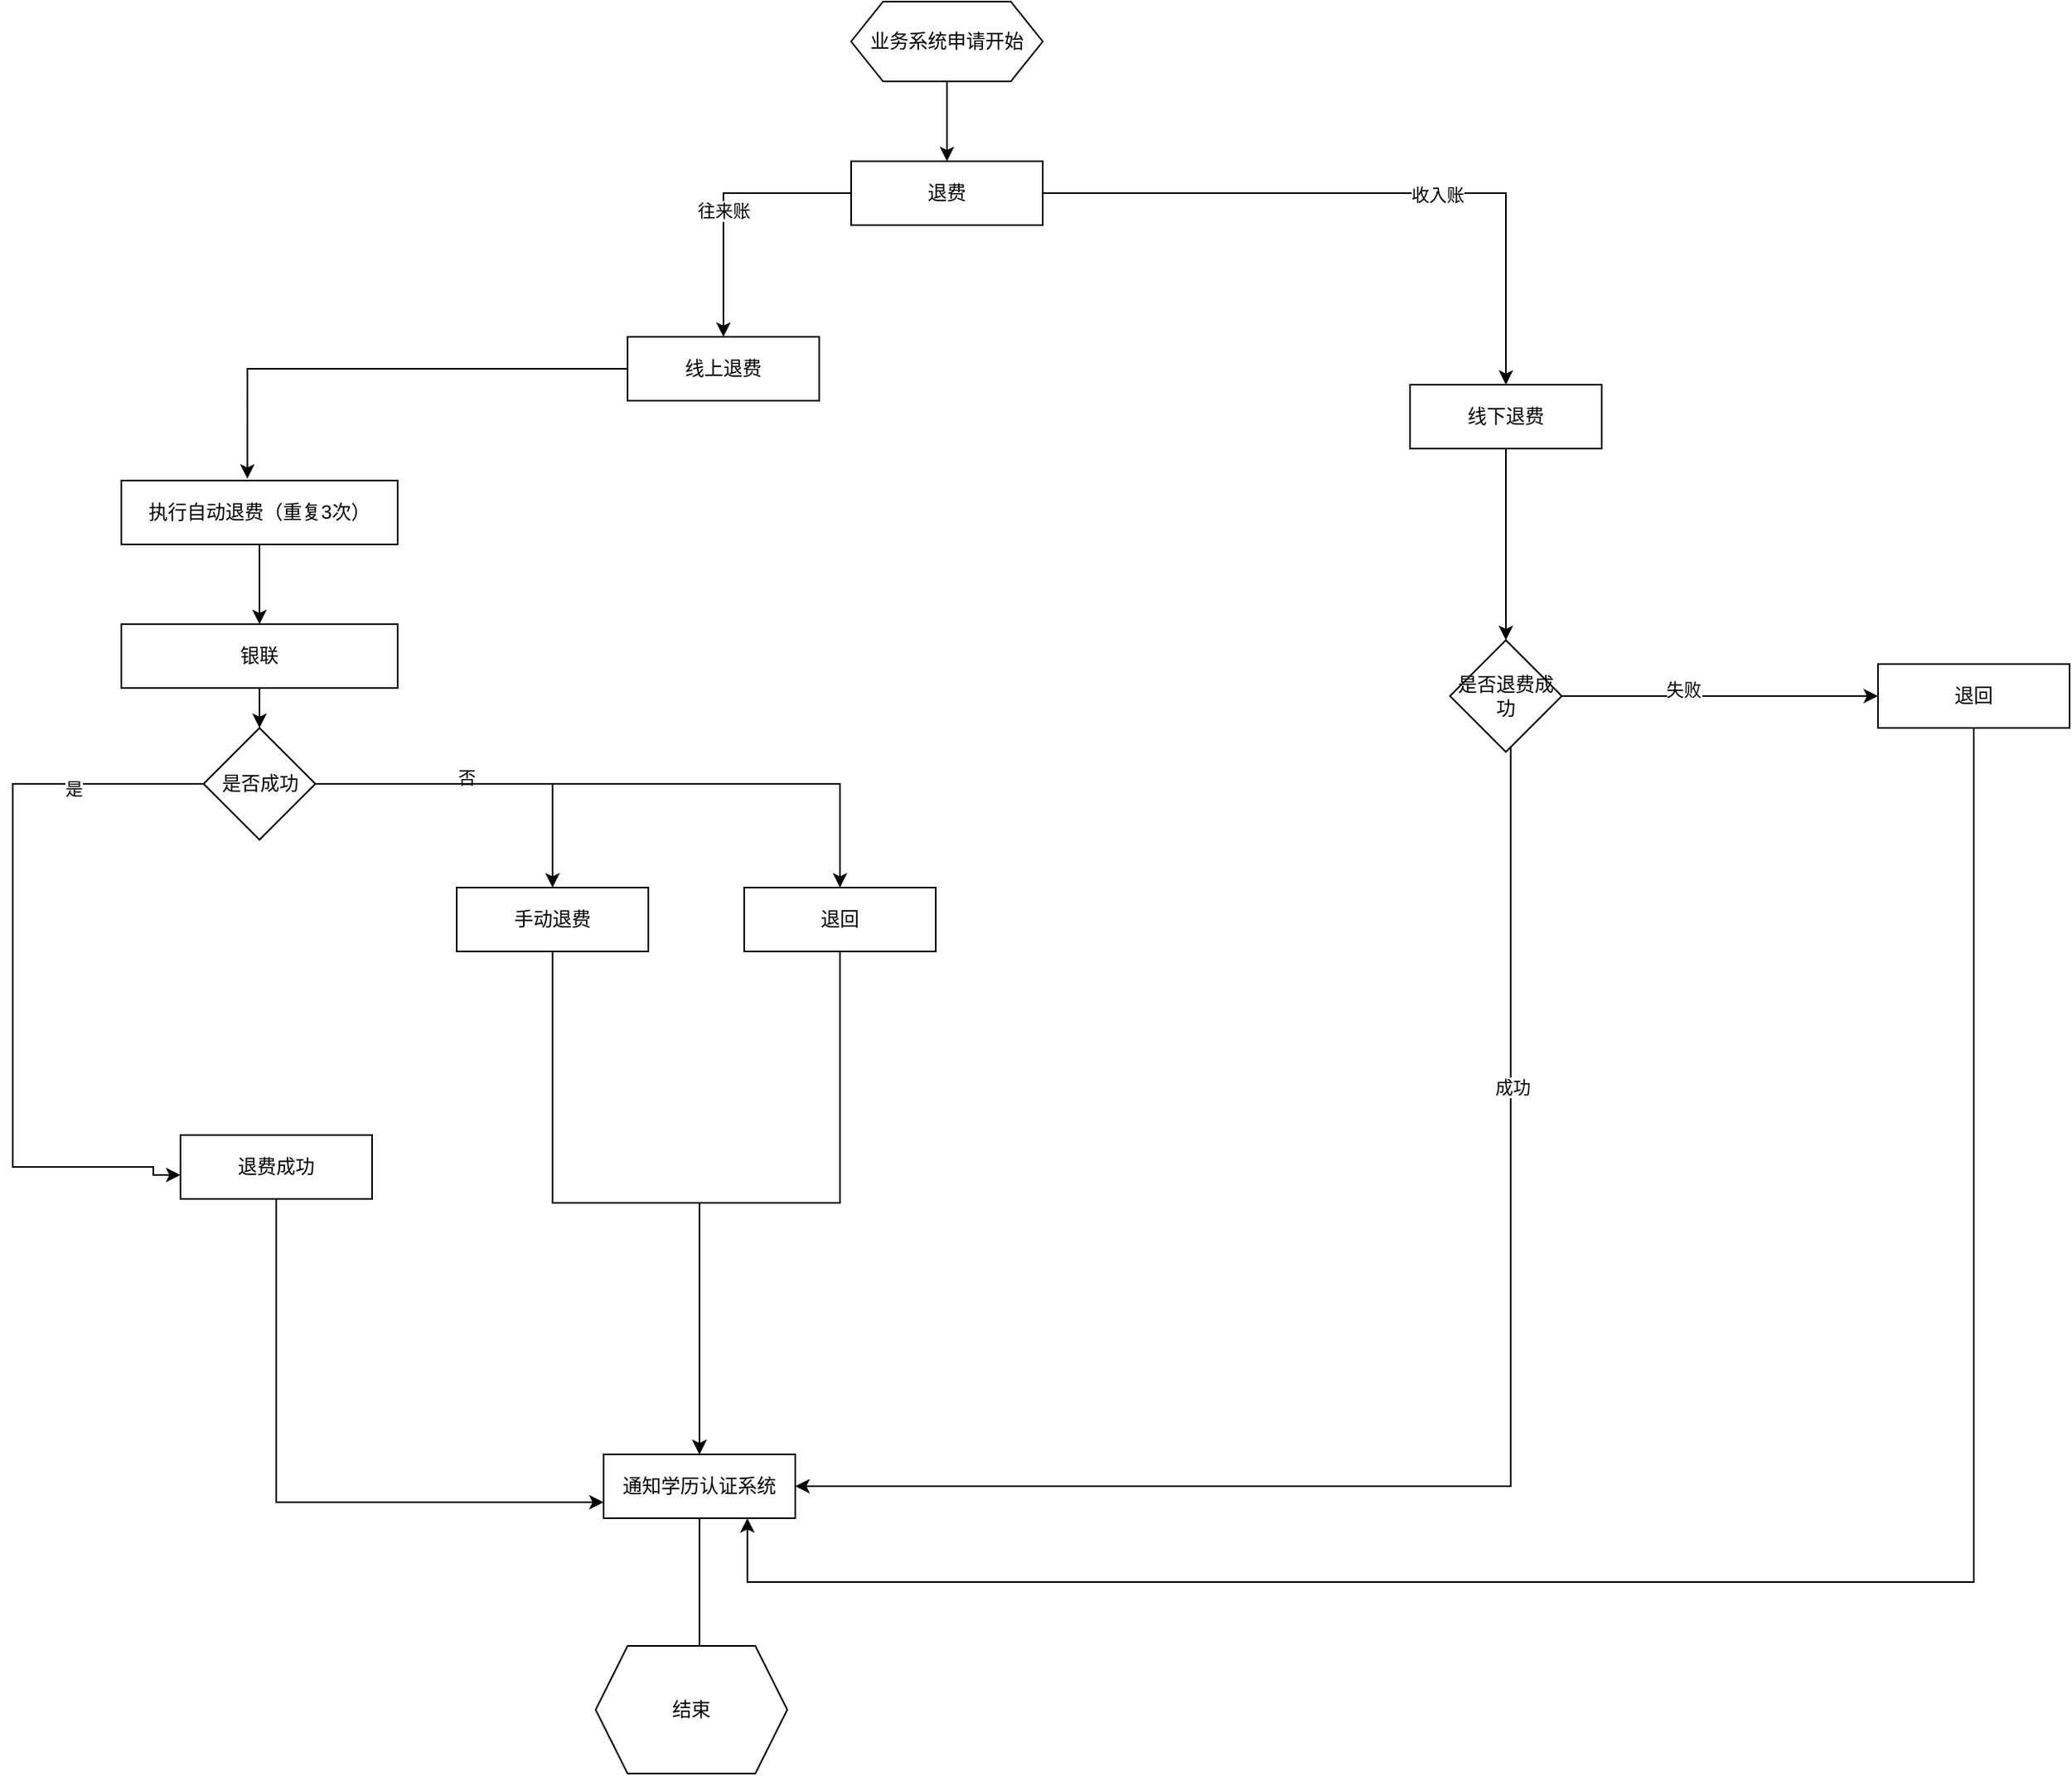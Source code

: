 <mxfile version="24.2.3" type="github">
  <diagram name="第 1 页" id="kgs5A8uM3iJwmW8YWe8u">
    <mxGraphModel dx="2022" dy="622" grid="1" gridSize="10" guides="1" tooltips="1" connect="1" arrows="1" fold="1" page="1" pageScale="1" pageWidth="827" pageHeight="1169" math="0" shadow="0">
      <root>
        <mxCell id="0" />
        <mxCell id="1" parent="0" />
        <mxCell id="ObiqUTKcGc6syNEk9Sbg-12" style="edgeStyle=orthogonalEdgeStyle;rounded=0;orthogonalLoop=1;jettySize=auto;html=1;" edge="1" parent="1" source="ObiqUTKcGc6syNEk9Sbg-1" target="ObiqUTKcGc6syNEk9Sbg-2">
          <mxGeometry relative="1" as="geometry" />
        </mxCell>
        <mxCell id="ObiqUTKcGc6syNEk9Sbg-54" value="往来账" style="edgeLabel;html=1;align=center;verticalAlign=middle;resizable=0;points=[];" vertex="1" connectable="0" parent="ObiqUTKcGc6syNEk9Sbg-12">
          <mxGeometry x="0.065" relative="1" as="geometry">
            <mxPoint as="offset" />
          </mxGeometry>
        </mxCell>
        <mxCell id="ObiqUTKcGc6syNEk9Sbg-39" style="edgeStyle=orthogonalEdgeStyle;rounded=0;orthogonalLoop=1;jettySize=auto;html=1;" edge="1" parent="1" source="ObiqUTKcGc6syNEk9Sbg-1" target="ObiqUTKcGc6syNEk9Sbg-3">
          <mxGeometry relative="1" as="geometry" />
        </mxCell>
        <mxCell id="ObiqUTKcGc6syNEk9Sbg-53" value="收入账" style="edgeLabel;html=1;align=center;verticalAlign=middle;resizable=0;points=[];" vertex="1" connectable="0" parent="ObiqUTKcGc6syNEk9Sbg-39">
          <mxGeometry x="0.204" y="-1" relative="1" as="geometry">
            <mxPoint as="offset" />
          </mxGeometry>
        </mxCell>
        <mxCell id="ObiqUTKcGc6syNEk9Sbg-1" value="退费" style="rounded=0;whiteSpace=wrap;html=1;" vertex="1" parent="1">
          <mxGeometry x="316.99" y="130" width="120" height="40" as="geometry" />
        </mxCell>
        <mxCell id="ObiqUTKcGc6syNEk9Sbg-13" style="edgeStyle=orthogonalEdgeStyle;rounded=0;orthogonalLoop=1;jettySize=auto;html=1;entryX=0.456;entryY=-0.029;entryDx=0;entryDy=0;entryPerimeter=0;" edge="1" parent="1" source="ObiqUTKcGc6syNEk9Sbg-2" target="ObiqUTKcGc6syNEk9Sbg-5">
          <mxGeometry relative="1" as="geometry">
            <mxPoint x="236.99" y="330.0" as="targetPoint" />
          </mxGeometry>
        </mxCell>
        <mxCell id="ObiqUTKcGc6syNEk9Sbg-2" value="线上退费" style="rounded=0;whiteSpace=wrap;html=1;" vertex="1" parent="1">
          <mxGeometry x="176.99" y="240" width="120" height="40" as="geometry" />
        </mxCell>
        <mxCell id="ObiqUTKcGc6syNEk9Sbg-41" style="edgeStyle=orthogonalEdgeStyle;rounded=0;orthogonalLoop=1;jettySize=auto;html=1;entryX=0.5;entryY=0;entryDx=0;entryDy=0;" edge="1" parent="1" source="ObiqUTKcGc6syNEk9Sbg-3" target="ObiqUTKcGc6syNEk9Sbg-40">
          <mxGeometry relative="1" as="geometry" />
        </mxCell>
        <mxCell id="ObiqUTKcGc6syNEk9Sbg-3" value="线下退费" style="rounded=0;whiteSpace=wrap;html=1;" vertex="1" parent="1">
          <mxGeometry x="666.99" y="270" width="120" height="40" as="geometry" />
        </mxCell>
        <mxCell id="ObiqUTKcGc6syNEk9Sbg-56" style="edgeStyle=orthogonalEdgeStyle;rounded=0;orthogonalLoop=1;jettySize=auto;html=1;" edge="1" parent="1" source="ObiqUTKcGc6syNEk9Sbg-5" target="ObiqUTKcGc6syNEk9Sbg-55">
          <mxGeometry relative="1" as="geometry" />
        </mxCell>
        <mxCell id="ObiqUTKcGc6syNEk9Sbg-5" value="执行自动退费（重复3次）" style="rounded=0;whiteSpace=wrap;html=1;" vertex="1" parent="1">
          <mxGeometry x="-140" y="330" width="173" height="40" as="geometry" />
        </mxCell>
        <mxCell id="ObiqUTKcGc6syNEk9Sbg-16" style="edgeStyle=orthogonalEdgeStyle;rounded=0;orthogonalLoop=1;jettySize=auto;html=1;exitX=0.479;exitY=0.924;exitDx=0;exitDy=0;exitPerimeter=0;" edge="1" parent="1" source="ObiqUTKcGc6syNEk9Sbg-6">
          <mxGeometry relative="1" as="geometry">
            <mxPoint x="-208.0" y="585.0" as="sourcePoint" />
            <mxPoint x="-103.0" y="765" as="targetPoint" />
            <Array as="points">
              <mxPoint x="-55" y="520" />
              <mxPoint x="-208" y="520" />
              <mxPoint x="-208" y="760" />
              <mxPoint x="-120" y="760" />
              <mxPoint x="-120" y="765" />
            </Array>
          </mxGeometry>
        </mxCell>
        <mxCell id="ObiqUTKcGc6syNEk9Sbg-20" value="是" style="edgeLabel;html=1;align=center;verticalAlign=middle;resizable=0;points=[];" vertex="1" connectable="0" parent="ObiqUTKcGc6syNEk9Sbg-16">
          <mxGeometry x="-0.457" y="3" relative="1" as="geometry">
            <mxPoint as="offset" />
          </mxGeometry>
        </mxCell>
        <mxCell id="ObiqUTKcGc6syNEk9Sbg-19" style="edgeStyle=orthogonalEdgeStyle;rounded=0;orthogonalLoop=1;jettySize=auto;html=1;" edge="1" parent="1" source="ObiqUTKcGc6syNEk9Sbg-6" target="ObiqUTKcGc6syNEk9Sbg-18">
          <mxGeometry relative="1" as="geometry" />
        </mxCell>
        <mxCell id="ObiqUTKcGc6syNEk9Sbg-21" value="否" style="edgeLabel;html=1;align=center;verticalAlign=middle;resizable=0;points=[];" vertex="1" connectable="0" parent="ObiqUTKcGc6syNEk9Sbg-19">
          <mxGeometry x="-0.114" y="4" relative="1" as="geometry">
            <mxPoint as="offset" />
          </mxGeometry>
        </mxCell>
        <mxCell id="ObiqUTKcGc6syNEk9Sbg-60" style="edgeStyle=orthogonalEdgeStyle;rounded=0;orthogonalLoop=1;jettySize=auto;html=1;" edge="1" parent="1" source="ObiqUTKcGc6syNEk9Sbg-6" target="ObiqUTKcGc6syNEk9Sbg-25">
          <mxGeometry relative="1" as="geometry" />
        </mxCell>
        <mxCell id="ObiqUTKcGc6syNEk9Sbg-6" value="是否成功" style="rhombus;whiteSpace=wrap;html=1;" vertex="1" parent="1">
          <mxGeometry x="-88.5" y="485" width="70" height="70" as="geometry" />
        </mxCell>
        <mxCell id="ObiqUTKcGc6syNEk9Sbg-17" style="edgeStyle=orthogonalEdgeStyle;rounded=0;orthogonalLoop=1;jettySize=auto;html=1;" edge="1" parent="1" source="ObiqUTKcGc6syNEk9Sbg-8" target="ObiqUTKcGc6syNEk9Sbg-11">
          <mxGeometry relative="1" as="geometry">
            <Array as="points">
              <mxPoint x="-43" y="970" />
            </Array>
          </mxGeometry>
        </mxCell>
        <mxCell id="ObiqUTKcGc6syNEk9Sbg-8" value="退费成功" style="rounded=0;whiteSpace=wrap;html=1;" vertex="1" parent="1">
          <mxGeometry x="-103" y="740" width="120" height="40" as="geometry" />
        </mxCell>
        <mxCell id="ObiqUTKcGc6syNEk9Sbg-49" style="edgeStyle=orthogonalEdgeStyle;rounded=0;orthogonalLoop=1;jettySize=auto;html=1;" edge="1" parent="1" source="ObiqUTKcGc6syNEk9Sbg-11">
          <mxGeometry relative="1" as="geometry">
            <mxPoint x="222" y="1110.0" as="targetPoint" />
          </mxGeometry>
        </mxCell>
        <mxCell id="ObiqUTKcGc6syNEk9Sbg-11" value="通知学历认证系统" style="rounded=0;whiteSpace=wrap;html=1;" vertex="1" parent="1">
          <mxGeometry x="162" y="940" width="120" height="40" as="geometry" />
        </mxCell>
        <mxCell id="ObiqUTKcGc6syNEk9Sbg-59" style="edgeStyle=orthogonalEdgeStyle;rounded=0;orthogonalLoop=1;jettySize=auto;html=1;" edge="1" parent="1" source="ObiqUTKcGc6syNEk9Sbg-18" target="ObiqUTKcGc6syNEk9Sbg-11">
          <mxGeometry relative="1" as="geometry" />
        </mxCell>
        <mxCell id="ObiqUTKcGc6syNEk9Sbg-18" value="手动退费" style="rounded=0;whiteSpace=wrap;html=1;" vertex="1" parent="1">
          <mxGeometry x="70" y="585" width="120" height="40" as="geometry" />
        </mxCell>
        <mxCell id="ObiqUTKcGc6syNEk9Sbg-38" style="edgeStyle=orthogonalEdgeStyle;rounded=0;orthogonalLoop=1;jettySize=auto;html=1;entryX=0.5;entryY=0;entryDx=0;entryDy=0;" edge="1" parent="1" source="ObiqUTKcGc6syNEk9Sbg-25" target="ObiqUTKcGc6syNEk9Sbg-11">
          <mxGeometry relative="1" as="geometry" />
        </mxCell>
        <mxCell id="ObiqUTKcGc6syNEk9Sbg-25" value="退回" style="rounded=0;whiteSpace=wrap;html=1;" vertex="1" parent="1">
          <mxGeometry x="250" y="585" width="120" height="40" as="geometry" />
        </mxCell>
        <mxCell id="ObiqUTKcGc6syNEk9Sbg-43" style="edgeStyle=orthogonalEdgeStyle;rounded=0;orthogonalLoop=1;jettySize=auto;html=1;" edge="1" parent="1" source="ObiqUTKcGc6syNEk9Sbg-40" target="ObiqUTKcGc6syNEk9Sbg-11">
          <mxGeometry relative="1" as="geometry">
            <Array as="points">
              <mxPoint x="730" y="960" />
            </Array>
          </mxGeometry>
        </mxCell>
        <mxCell id="ObiqUTKcGc6syNEk9Sbg-46" value="成功" style="edgeLabel;html=1;align=center;verticalAlign=middle;resizable=0;points=[];" vertex="1" connectable="0" parent="ObiqUTKcGc6syNEk9Sbg-43">
          <mxGeometry x="-0.534" y="1" relative="1" as="geometry">
            <mxPoint as="offset" />
          </mxGeometry>
        </mxCell>
        <mxCell id="ObiqUTKcGc6syNEk9Sbg-44" style="edgeStyle=orthogonalEdgeStyle;rounded=0;orthogonalLoop=1;jettySize=auto;html=1;" edge="1" parent="1" source="ObiqUTKcGc6syNEk9Sbg-40" target="ObiqUTKcGc6syNEk9Sbg-42">
          <mxGeometry relative="1" as="geometry">
            <mxPoint x="877" y="355" as="targetPoint" />
          </mxGeometry>
        </mxCell>
        <mxCell id="ObiqUTKcGc6syNEk9Sbg-45" value="失败" style="edgeLabel;html=1;align=center;verticalAlign=middle;resizable=0;points=[];" vertex="1" connectable="0" parent="ObiqUTKcGc6syNEk9Sbg-44">
          <mxGeometry x="-0.23" y="4" relative="1" as="geometry">
            <mxPoint as="offset" />
          </mxGeometry>
        </mxCell>
        <mxCell id="ObiqUTKcGc6syNEk9Sbg-40" value="是否退费成功" style="rhombus;whiteSpace=wrap;html=1;" vertex="1" parent="1">
          <mxGeometry x="691.99" y="430" width="70" height="70" as="geometry" />
        </mxCell>
        <mxCell id="ObiqUTKcGc6syNEk9Sbg-47" style="edgeStyle=orthogonalEdgeStyle;rounded=0;orthogonalLoop=1;jettySize=auto;html=1;entryX=0.75;entryY=1;entryDx=0;entryDy=0;exitX=0.5;exitY=1;exitDx=0;exitDy=0;" edge="1" parent="1" source="ObiqUTKcGc6syNEk9Sbg-42" target="ObiqUTKcGc6syNEk9Sbg-11">
          <mxGeometry relative="1" as="geometry">
            <mxPoint x="1060" y="570" as="sourcePoint" />
            <Array as="points">
              <mxPoint x="1020" y="1020" />
              <mxPoint x="252" y="1020" />
            </Array>
          </mxGeometry>
        </mxCell>
        <mxCell id="ObiqUTKcGc6syNEk9Sbg-42" value="退回" style="rounded=0;whiteSpace=wrap;html=1;" vertex="1" parent="1">
          <mxGeometry x="960" y="445" width="120" height="40" as="geometry" />
        </mxCell>
        <mxCell id="ObiqUTKcGc6syNEk9Sbg-48" value="结束" style="shape=hexagon;perimeter=hexagonPerimeter2;whiteSpace=wrap;html=1;fixedSize=1;" vertex="1" parent="1">
          <mxGeometry x="157" y="1060" width="120" height="80" as="geometry" />
        </mxCell>
        <mxCell id="ObiqUTKcGc6syNEk9Sbg-51" style="edgeStyle=orthogonalEdgeStyle;rounded=0;orthogonalLoop=1;jettySize=auto;html=1;entryX=0.5;entryY=0;entryDx=0;entryDy=0;" edge="1" parent="1" source="ObiqUTKcGc6syNEk9Sbg-50" target="ObiqUTKcGc6syNEk9Sbg-1">
          <mxGeometry relative="1" as="geometry" />
        </mxCell>
        <mxCell id="ObiqUTKcGc6syNEk9Sbg-50" value="业务系统申请开始" style="shape=hexagon;perimeter=hexagonPerimeter2;whiteSpace=wrap;html=1;fixedSize=1;" vertex="1" parent="1">
          <mxGeometry x="316.99" y="30" width="120" height="50" as="geometry" />
        </mxCell>
        <mxCell id="ObiqUTKcGc6syNEk9Sbg-57" style="edgeStyle=orthogonalEdgeStyle;rounded=0;orthogonalLoop=1;jettySize=auto;html=1;entryX=0.5;entryY=0;entryDx=0;entryDy=0;" edge="1" parent="1" source="ObiqUTKcGc6syNEk9Sbg-55" target="ObiqUTKcGc6syNEk9Sbg-6">
          <mxGeometry relative="1" as="geometry" />
        </mxCell>
        <mxCell id="ObiqUTKcGc6syNEk9Sbg-55" value="银联" style="rounded=0;whiteSpace=wrap;html=1;" vertex="1" parent="1">
          <mxGeometry x="-140" y="420" width="173" height="40" as="geometry" />
        </mxCell>
      </root>
    </mxGraphModel>
  </diagram>
</mxfile>
